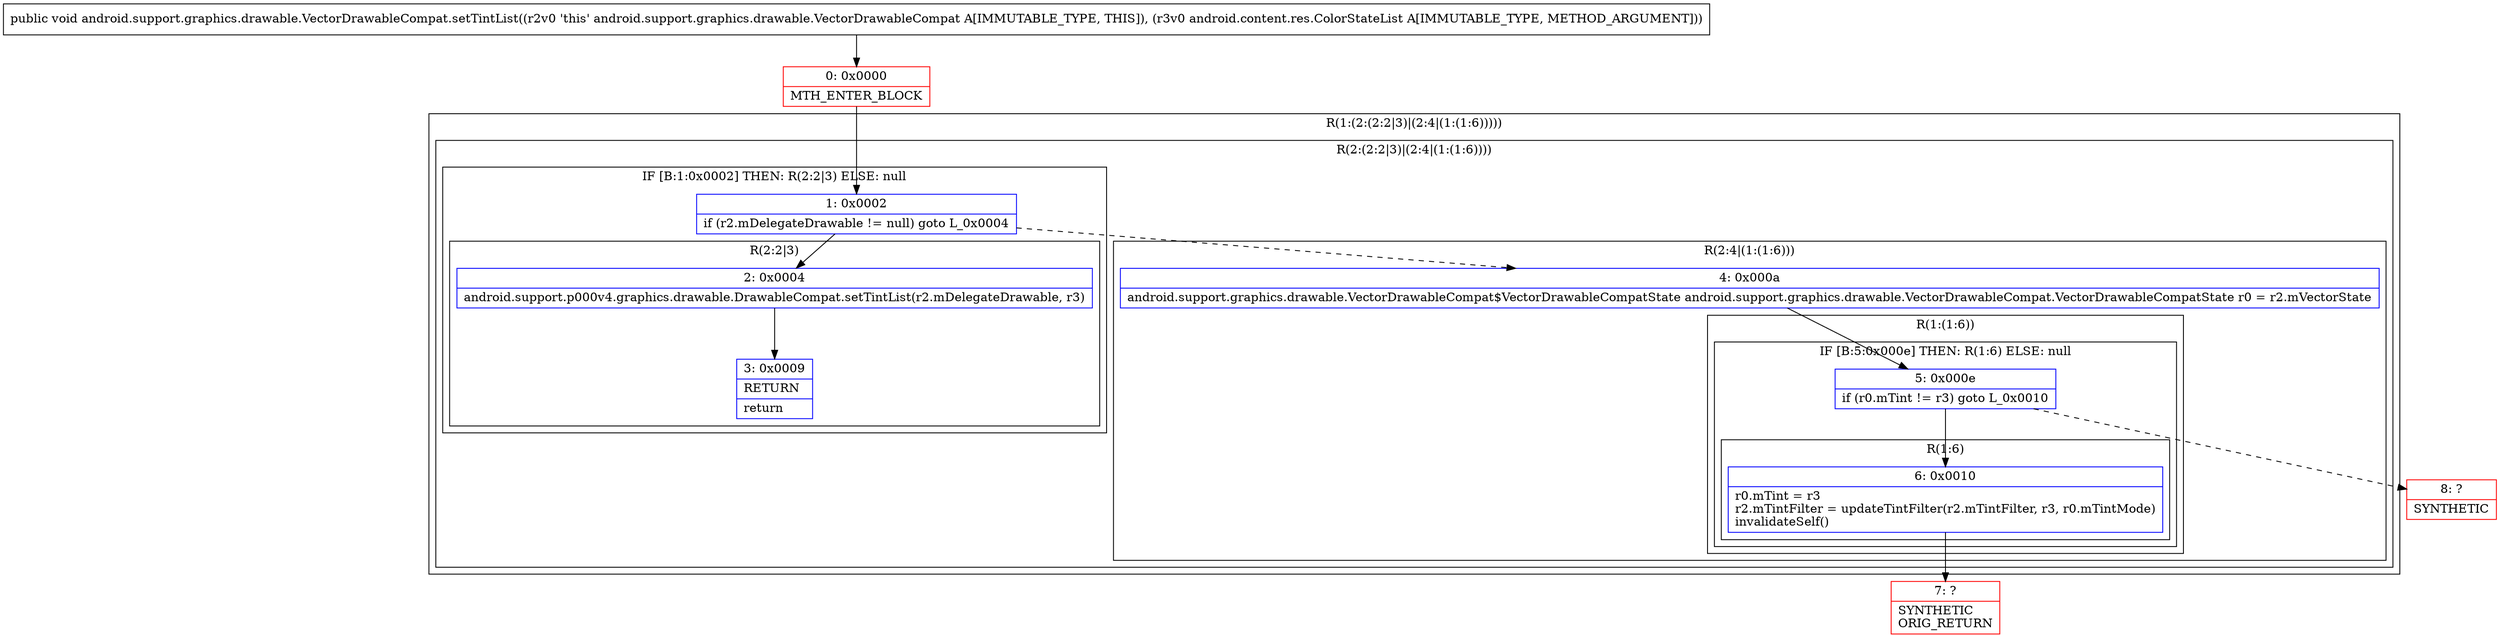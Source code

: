 digraph "CFG forandroid.support.graphics.drawable.VectorDrawableCompat.setTintList(Landroid\/content\/res\/ColorStateList;)V" {
subgraph cluster_Region_2051598821 {
label = "R(1:(2:(2:2|3)|(2:4|(1:(1:6)))))";
node [shape=record,color=blue];
subgraph cluster_Region_817984683 {
label = "R(2:(2:2|3)|(2:4|(1:(1:6))))";
node [shape=record,color=blue];
subgraph cluster_IfRegion_1160982330 {
label = "IF [B:1:0x0002] THEN: R(2:2|3) ELSE: null";
node [shape=record,color=blue];
Node_1 [shape=record,label="{1\:\ 0x0002|if (r2.mDelegateDrawable != null) goto L_0x0004\l}"];
subgraph cluster_Region_2137089097 {
label = "R(2:2|3)";
node [shape=record,color=blue];
Node_2 [shape=record,label="{2\:\ 0x0004|android.support.p000v4.graphics.drawable.DrawableCompat.setTintList(r2.mDelegateDrawable, r3)\l}"];
Node_3 [shape=record,label="{3\:\ 0x0009|RETURN\l|return\l}"];
}
}
subgraph cluster_Region_478457234 {
label = "R(2:4|(1:(1:6)))";
node [shape=record,color=blue];
Node_4 [shape=record,label="{4\:\ 0x000a|android.support.graphics.drawable.VectorDrawableCompat$VectorDrawableCompatState android.support.graphics.drawable.VectorDrawableCompat.VectorDrawableCompatState r0 = r2.mVectorState\l}"];
subgraph cluster_Region_1121697153 {
label = "R(1:(1:6))";
node [shape=record,color=blue];
subgraph cluster_IfRegion_648889695 {
label = "IF [B:5:0x000e] THEN: R(1:6) ELSE: null";
node [shape=record,color=blue];
Node_5 [shape=record,label="{5\:\ 0x000e|if (r0.mTint != r3) goto L_0x0010\l}"];
subgraph cluster_Region_902763042 {
label = "R(1:6)";
node [shape=record,color=blue];
Node_6 [shape=record,label="{6\:\ 0x0010|r0.mTint = r3\lr2.mTintFilter = updateTintFilter(r2.mTintFilter, r3, r0.mTintMode)\linvalidateSelf()\l}"];
}
}
}
}
}
}
Node_0 [shape=record,color=red,label="{0\:\ 0x0000|MTH_ENTER_BLOCK\l}"];
Node_7 [shape=record,color=red,label="{7\:\ ?|SYNTHETIC\lORIG_RETURN\l}"];
Node_8 [shape=record,color=red,label="{8\:\ ?|SYNTHETIC\l}"];
MethodNode[shape=record,label="{public void android.support.graphics.drawable.VectorDrawableCompat.setTintList((r2v0 'this' android.support.graphics.drawable.VectorDrawableCompat A[IMMUTABLE_TYPE, THIS]), (r3v0 android.content.res.ColorStateList A[IMMUTABLE_TYPE, METHOD_ARGUMENT])) }"];
MethodNode -> Node_0;
Node_1 -> Node_2;
Node_1 -> Node_4[style=dashed];
Node_2 -> Node_3;
Node_4 -> Node_5;
Node_5 -> Node_6;
Node_5 -> Node_8[style=dashed];
Node_6 -> Node_7;
Node_0 -> Node_1;
}

